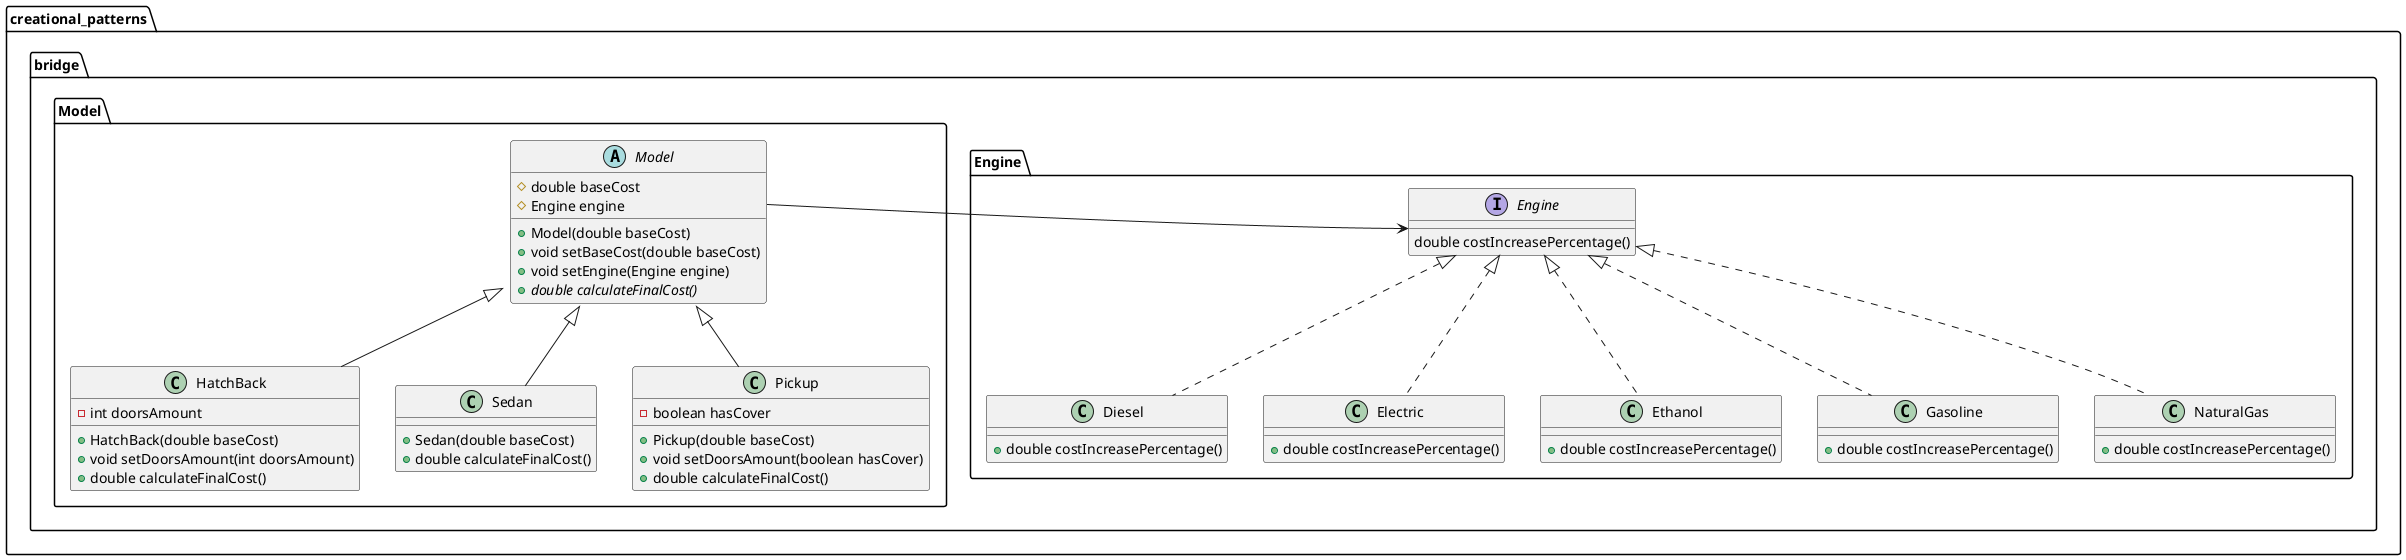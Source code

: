 @startuml
'https://plantuml.com/class-diagram

package creational_patterns{

    package bridge {

        package EnginePackage as "Engine" {

            interface Engine {
                double costIncreasePercentage()
            }

            class Diesel implements Engine {
                + double costIncreasePercentage()
            }

            class Electric implements Engine {
                + double costIncreasePercentage()
            }

            class Ethanol implements Engine {
                + double costIncreasePercentage()
            }

            class Gasoline implements Engine {
                + double costIncreasePercentage()
            }

            class NaturalGas implements Engine {
                + double costIncreasePercentage()
            }

        }

        package ModelPackage as "Model" {

            abstract class Model {
                # double baseCost
                # Engine engine
                + Model(double baseCost)
                + void setBaseCost(double baseCost)
                + void setEngine(Engine engine)
                + {abstract} double calculateFinalCost()
            }
            Model::engine -> Engine

            class HatchBack extends Model {
                - int doorsAmount
                + HatchBack(double baseCost)
                + void setDoorsAmount(int doorsAmount)
                + double calculateFinalCost()
            }

            class Sedan extends Model {
                + Sedan(double baseCost)
                + double calculateFinalCost()
            }

            class Pickup extends Model {
                - boolean hasCover
                + Pickup(double baseCost)
                + void setDoorsAmount(boolean hasCover)
                + double calculateFinalCost()
            }

        }

    }

}

@enduml
